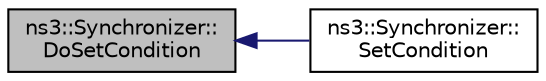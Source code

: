 digraph "ns3::Synchronizer::DoSetCondition"
{
  edge [fontname="Helvetica",fontsize="10",labelfontname="Helvetica",labelfontsize="10"];
  node [fontname="Helvetica",fontsize="10",shape=record];
  rankdir="LR";
  Node1 [label="ns3::Synchronizer::\lDoSetCondition",height=0.2,width=0.4,color="black", fillcolor="grey75", style="filled", fontcolor="black"];
  Node1 -> Node2 [dir="back",color="midnightblue",fontsize="10",style="solid"];
  Node2 [label="ns3::Synchronizer::\lSetCondition",height=0.2,width=0.4,color="black", fillcolor="white", style="filled",URL="$df/d6a/classns3_1_1Synchronizer.html#a6a3799d58f2f3a966fc4c802fcfe8082",tooltip="Set the condition variable that tells a possible simulator thread waiting in the Synchronize method t..."];
}
